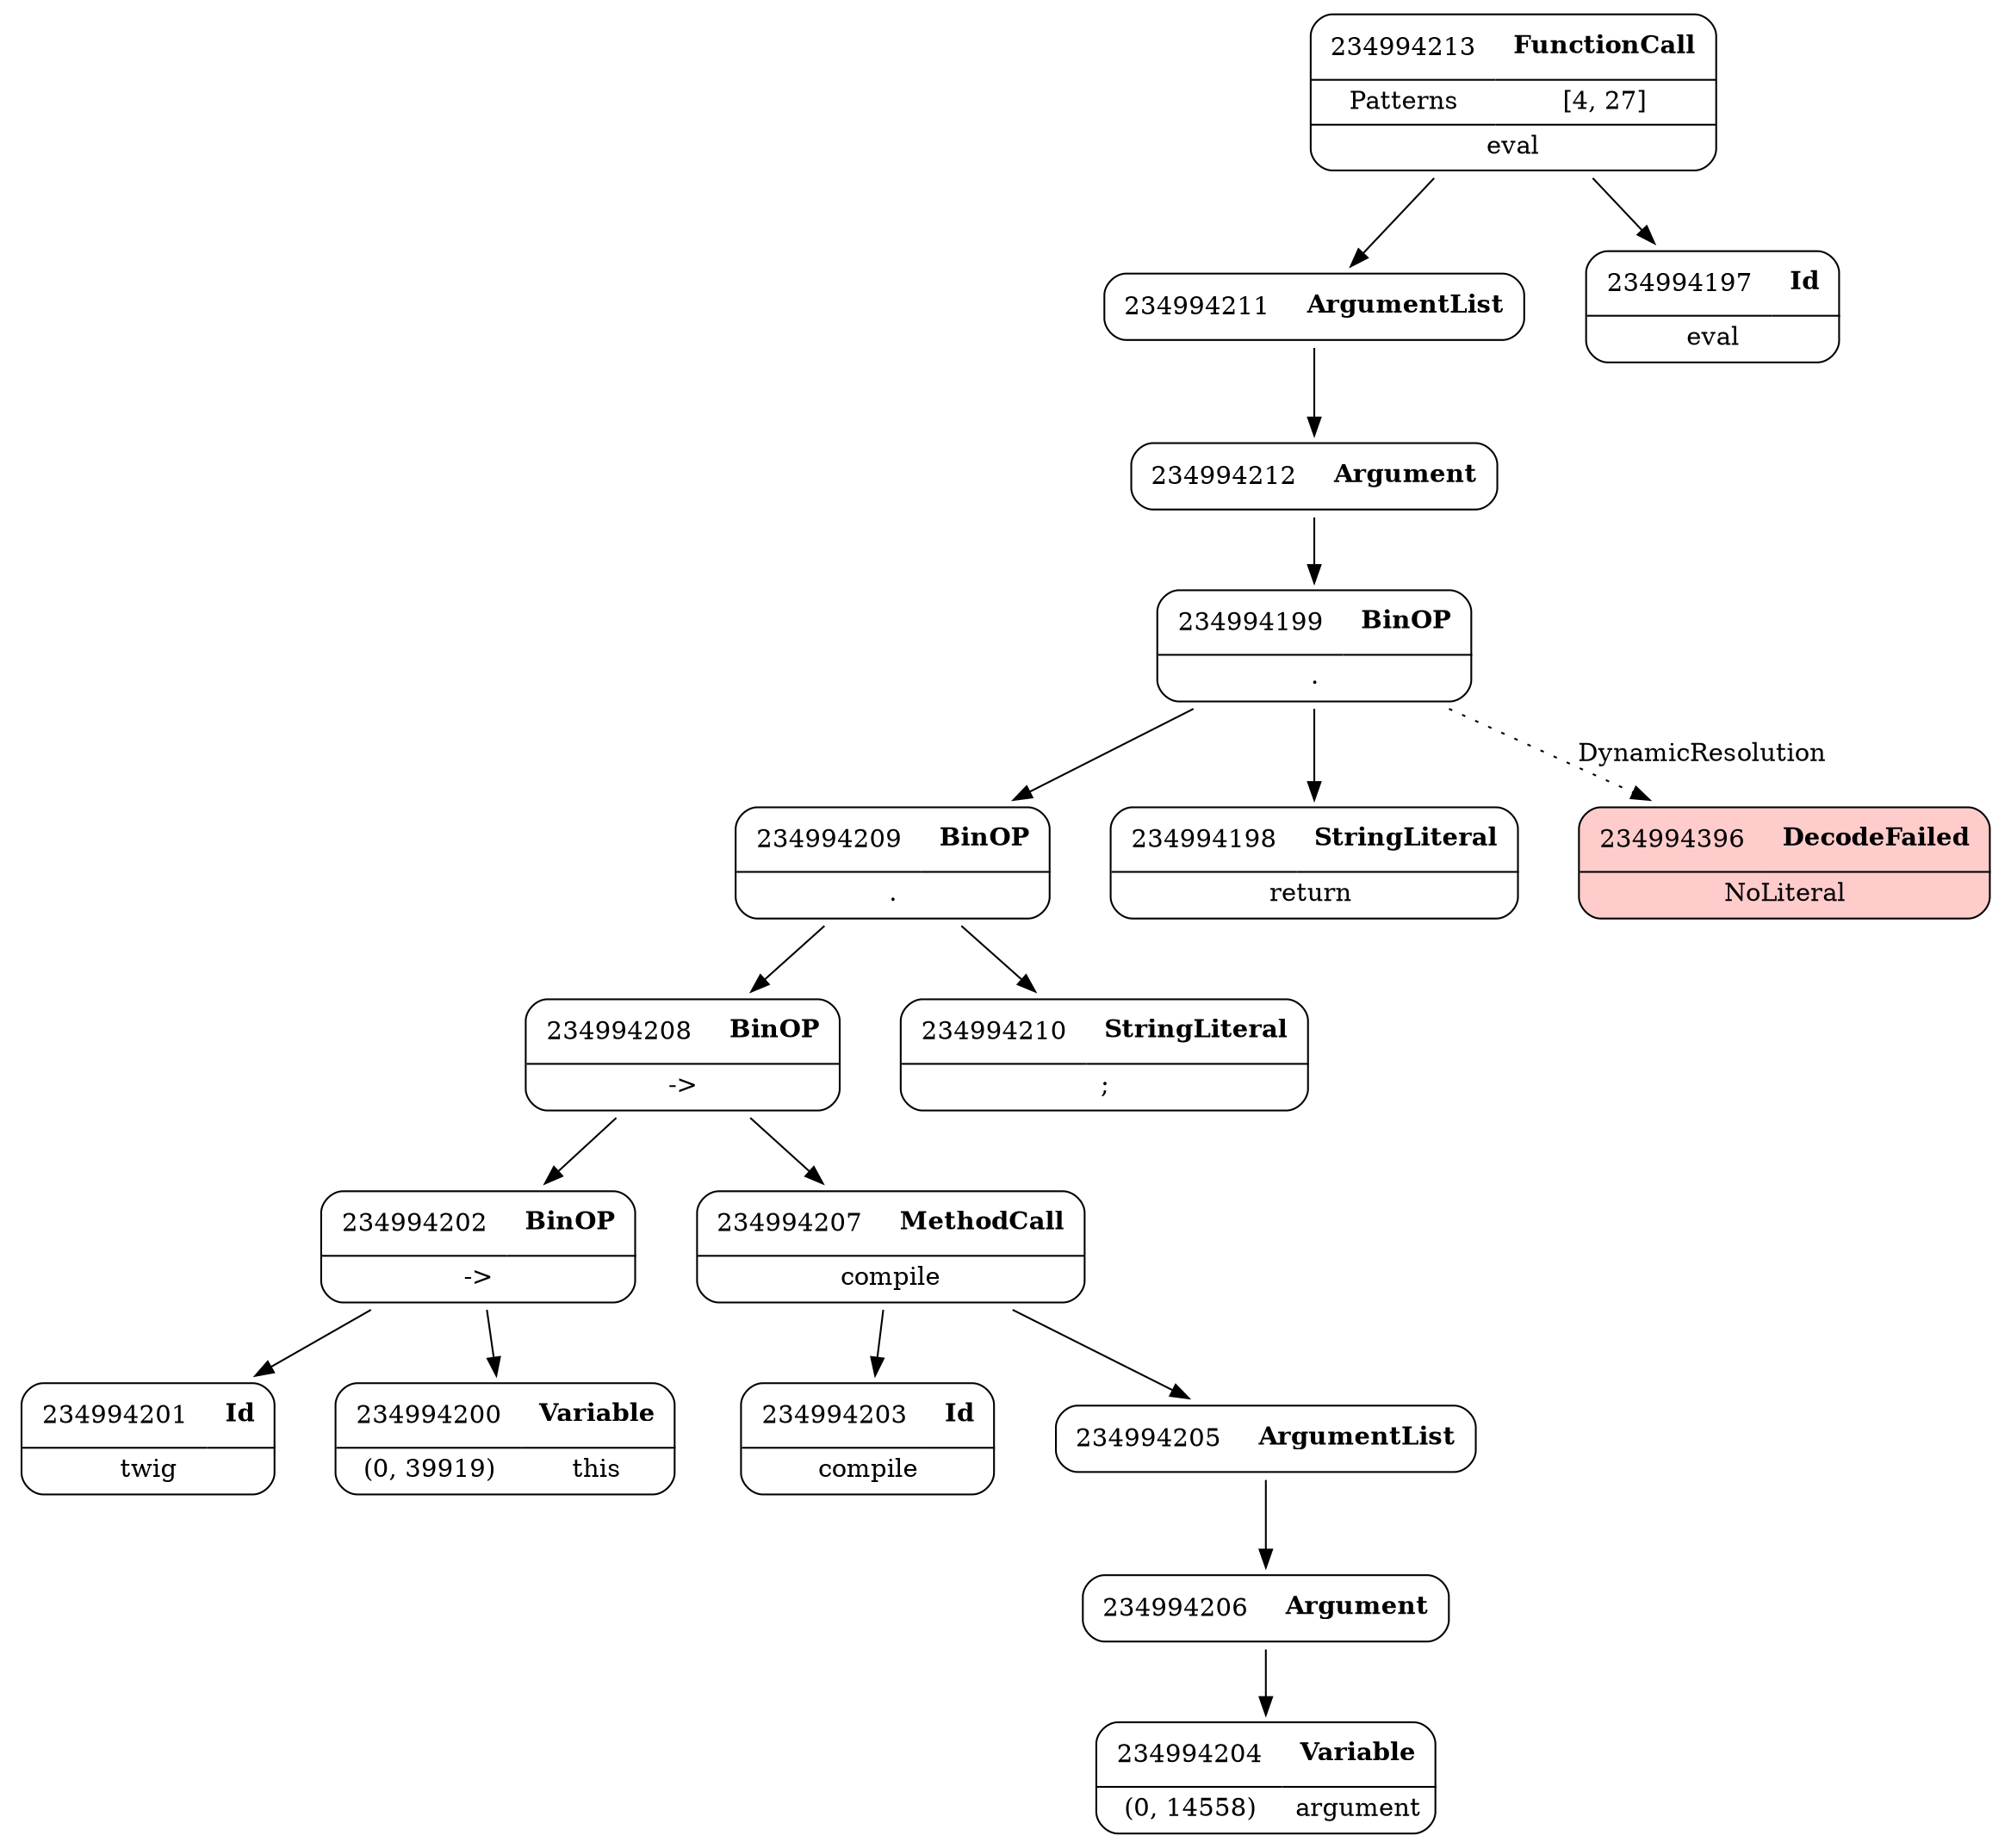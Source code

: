 digraph ast {
node [shape=none];
234994209 [label=<<TABLE border='1' cellspacing='0' cellpadding='10' style='rounded' ><TR><TD border='0'>234994209</TD><TD border='0'><B>BinOP</B></TD></TR><HR/><TR><TD border='0' cellpadding='5' colspan='2'>.</TD></TR></TABLE>>];
234994209 -> 234994208 [weight=2];
234994209 -> 234994210 [weight=2];
234994208 [label=<<TABLE border='1' cellspacing='0' cellpadding='10' style='rounded' ><TR><TD border='0'>234994208</TD><TD border='0'><B>BinOP</B></TD></TR><HR/><TR><TD border='0' cellpadding='5' colspan='2'>-&gt;</TD></TR></TABLE>>];
234994208 -> 234994202 [weight=2];
234994208 -> 234994207 [weight=2];
234994211 [label=<<TABLE border='1' cellspacing='0' cellpadding='10' style='rounded' ><TR><TD border='0'>234994211</TD><TD border='0'><B>ArgumentList</B></TD></TR></TABLE>>];
234994211 -> 234994212 [weight=2];
234994210 [label=<<TABLE border='1' cellspacing='0' cellpadding='10' style='rounded' ><TR><TD border='0'>234994210</TD><TD border='0'><B>StringLiteral</B></TD></TR><HR/><TR><TD border='0' cellpadding='5' colspan='2'>;</TD></TR></TABLE>>];
234994213 [label=<<TABLE border='1' cellspacing='0' cellpadding='10' style='rounded' ><TR><TD border='0'>234994213</TD><TD border='0'><B>FunctionCall</B></TD></TR><HR/><TR><TD border='0' cellpadding='5'>Patterns</TD><TD border='0' cellpadding='5'>[4, 27]</TD></TR><HR/><TR><TD border='0' cellpadding='5' colspan='2'>eval</TD></TR></TABLE>>];
234994213 -> 234994197 [weight=2];
234994213 -> 234994211 [weight=2];
234994212 [label=<<TABLE border='1' cellspacing='0' cellpadding='10' style='rounded' ><TR><TD border='0'>234994212</TD><TD border='0'><B>Argument</B></TD></TR></TABLE>>];
234994212 -> 234994199 [weight=2];
234994197 [label=<<TABLE border='1' cellspacing='0' cellpadding='10' style='rounded' ><TR><TD border='0'>234994197</TD><TD border='0'><B>Id</B></TD></TR><HR/><TR><TD border='0' cellpadding='5' colspan='2'>eval</TD></TR></TABLE>>];
234994199 [label=<<TABLE border='1' cellspacing='0' cellpadding='10' style='rounded' ><TR><TD border='0'>234994199</TD><TD border='0'><B>BinOP</B></TD></TR><HR/><TR><TD border='0' cellpadding='5' colspan='2'>.</TD></TR></TABLE>>];
234994199 -> 234994198 [weight=2];
234994199 -> 234994209 [weight=2];
234994199 -> 234994396 [style=dotted,label=DynamicResolution];
234994198 [label=<<TABLE border='1' cellspacing='0' cellpadding='10' style='rounded' ><TR><TD border='0'>234994198</TD><TD border='0'><B>StringLiteral</B></TD></TR><HR/><TR><TD border='0' cellpadding='5' colspan='2'>return </TD></TR></TABLE>>];
234994201 [label=<<TABLE border='1' cellspacing='0' cellpadding='10' style='rounded' ><TR><TD border='0'>234994201</TD><TD border='0'><B>Id</B></TD></TR><HR/><TR><TD border='0' cellpadding='5' colspan='2'>twig</TD></TR></TABLE>>];
234994200 [label=<<TABLE border='1' cellspacing='0' cellpadding='10' style='rounded' ><TR><TD border='0'>234994200</TD><TD border='0'><B>Variable</B></TD></TR><HR/><TR><TD border='0' cellpadding='5'>(0, 39919)</TD><TD border='0' cellpadding='5'>this</TD></TR></TABLE>>];
234994203 [label=<<TABLE border='1' cellspacing='0' cellpadding='10' style='rounded' ><TR><TD border='0'>234994203</TD><TD border='0'><B>Id</B></TD></TR><HR/><TR><TD border='0' cellpadding='5' colspan='2'>compile</TD></TR></TABLE>>];
234994202 [label=<<TABLE border='1' cellspacing='0' cellpadding='10' style='rounded' ><TR><TD border='0'>234994202</TD><TD border='0'><B>BinOP</B></TD></TR><HR/><TR><TD border='0' cellpadding='5' colspan='2'>-&gt;</TD></TR></TABLE>>];
234994202 -> 234994200 [weight=2];
234994202 -> 234994201 [weight=2];
234994205 [label=<<TABLE border='1' cellspacing='0' cellpadding='10' style='rounded' ><TR><TD border='0'>234994205</TD><TD border='0'><B>ArgumentList</B></TD></TR></TABLE>>];
234994205 -> 234994206 [weight=2];
234994204 [label=<<TABLE border='1' cellspacing='0' cellpadding='10' style='rounded' ><TR><TD border='0'>234994204</TD><TD border='0'><B>Variable</B></TD></TR><HR/><TR><TD border='0' cellpadding='5'>(0, 14558)</TD><TD border='0' cellpadding='5'>argument</TD></TR></TABLE>>];
234994396 [label=<<TABLE border='1' cellspacing='0' cellpadding='10' style='rounded' bgcolor='#FFCCCC' ><TR><TD border='0'>234994396</TD><TD border='0'><B>DecodeFailed</B></TD></TR><HR/><TR><TD border='0' cellpadding='5' colspan='2'>NoLiteral</TD></TR></TABLE>>];
234994207 [label=<<TABLE border='1' cellspacing='0' cellpadding='10' style='rounded' ><TR><TD border='0'>234994207</TD><TD border='0'><B>MethodCall</B></TD></TR><HR/><TR><TD border='0' cellpadding='5' colspan='2'>compile</TD></TR></TABLE>>];
234994207 -> 234994203 [weight=2];
234994207 -> 234994205 [weight=2];
234994206 [label=<<TABLE border='1' cellspacing='0' cellpadding='10' style='rounded' ><TR><TD border='0'>234994206</TD><TD border='0'><B>Argument</B></TD></TR></TABLE>>];
234994206 -> 234994204 [weight=2];
}
